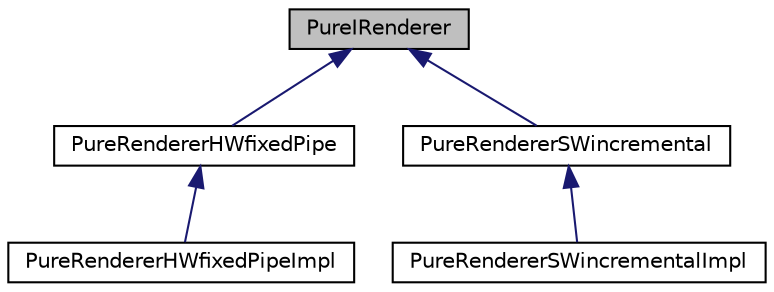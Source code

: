 digraph "PureIRenderer"
{
 // LATEX_PDF_SIZE
  edge [fontname="Helvetica",fontsize="10",labelfontname="Helvetica",labelfontsize="10"];
  node [fontname="Helvetica",fontsize="10",shape=record];
  Node1 [label="PureIRenderer",height=0.2,width=0.4,color="black", fillcolor="grey75", style="filled", fontcolor="black",tooltip="Renderer interface."];
  Node1 -> Node2 [dir="back",color="midnightblue",fontsize="10",style="solid",fontname="Helvetica"];
  Node2 [label="PureRendererHWfixedPipe",height=0.2,width=0.4,color="black", fillcolor="white", style="filled",URL="$class_pure_renderer_h_wfixed_pipe.html",tooltip="Incremental fixed-function hardware renderer path."];
  Node2 -> Node3 [dir="back",color="midnightblue",fontsize="10",style="solid",fontname="Helvetica"];
  Node3 [label="PureRendererHWfixedPipeImpl",height=0.2,width=0.4,color="black", fillcolor="white", style="filled",URL="$class_pure_renderer_h_wfixed_pipe_impl.html",tooltip=" "];
  Node1 -> Node4 [dir="back",color="midnightblue",fontsize="10",style="solid",fontname="Helvetica"];
  Node4 [label="PureRendererSWincremental",height=0.2,width=0.4,color="black", fillcolor="white", style="filled",URL="$class_pure_renderer_s_wincremental.html",tooltip="Incremental software renderer path."];
  Node4 -> Node5 [dir="back",color="midnightblue",fontsize="10",style="solid",fontname="Helvetica"];
  Node5 [label="PureRendererSWincrementalImpl",height=0.2,width=0.4,color="black", fillcolor="white", style="filled",URL="$class_pure_renderer_s_wincremental_impl.html",tooltip=" "];
}
